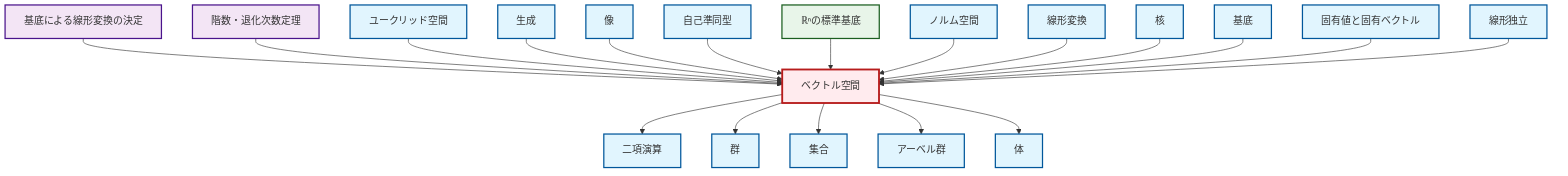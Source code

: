 graph TD
    classDef definition fill:#e1f5fe,stroke:#01579b,stroke-width:2px
    classDef theorem fill:#f3e5f5,stroke:#4a148c,stroke-width:2px
    classDef axiom fill:#fff3e0,stroke:#e65100,stroke-width:2px
    classDef example fill:#e8f5e9,stroke:#1b5e20,stroke-width:2px
    classDef current fill:#ffebee,stroke:#b71c1c,stroke-width:3px
    def-group["群"]:::definition
    def-linear-independence["線形独立"]:::definition
    def-normed-vector-space["ノルム空間"]:::definition
    def-euclidean-space["ユークリッド空間"]:::definition
    thm-rank-nullity["階数・退化次数定理"]:::theorem
    def-vector-space["ベクトル空間"]:::definition
    def-field["体"]:::definition
    def-span["生成"]:::definition
    def-image["像"]:::definition
    def-eigenvalue-eigenvector["固有値と固有ベクトル"]:::definition
    thm-linear-transformation-basis["基底による線形変換の決定"]:::theorem
    def-basis["基底"]:::definition
    def-set["集合"]:::definition
    ex-standard-basis-rn["ℝⁿの標準基底"]:::example
    def-linear-transformation["線形変換"]:::definition
    def-binary-operation["二項演算"]:::definition
    def-endomorphism["自己準同型"]:::definition
    def-abelian-group["アーベル群"]:::definition
    def-kernel["核"]:::definition
    def-vector-space --> def-binary-operation
    thm-linear-transformation-basis --> def-vector-space
    thm-rank-nullity --> def-vector-space
    def-euclidean-space --> def-vector-space
    def-span --> def-vector-space
    def-image --> def-vector-space
    def-endomorphism --> def-vector-space
    ex-standard-basis-rn --> def-vector-space
    def-normed-vector-space --> def-vector-space
    def-linear-transformation --> def-vector-space
    def-vector-space --> def-group
    def-kernel --> def-vector-space
    def-vector-space --> def-set
    def-vector-space --> def-abelian-group
    def-vector-space --> def-field
    def-basis --> def-vector-space
    def-eigenvalue-eigenvector --> def-vector-space
    def-linear-independence --> def-vector-space
    class def-vector-space current